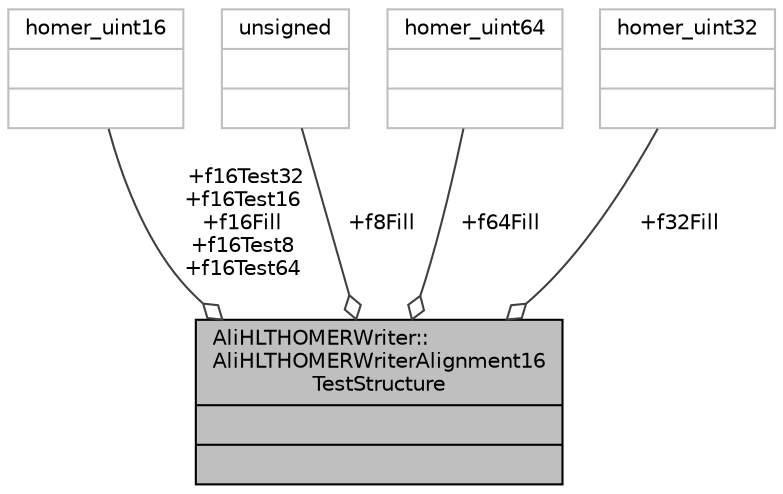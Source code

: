 digraph "AliHLTHOMERWriter::AliHLTHOMERWriterAlignment16TestStructure"
{
 // INTERACTIVE_SVG=YES
  bgcolor="transparent";
  edge [fontname="Helvetica",fontsize="10",labelfontname="Helvetica",labelfontsize="10"];
  node [fontname="Helvetica",fontsize="10",shape=record];
  Node1 [label="{AliHLTHOMERWriter::\lAliHLTHOMERWriterAlignment16\lTestStructure\n||}",height=0.2,width=0.4,color="black", fillcolor="grey75", style="filled", fontcolor="black"];
  Node2 -> Node1 [color="grey25",fontsize="10",style="solid",label=" +f16Test32\n+f16Test16\n+f16Fill\n+f16Test8\n+f16Test64" ,arrowhead="odiamond",fontname="Helvetica"];
  Node2 [label="{homer_uint16\n||}",height=0.2,width=0.4,color="grey75"];
  Node3 -> Node1 [color="grey25",fontsize="10",style="solid",label=" +f8Fill" ,arrowhead="odiamond",fontname="Helvetica"];
  Node3 [label="{unsigned\n||}",height=0.2,width=0.4,color="grey75"];
  Node4 -> Node1 [color="grey25",fontsize="10",style="solid",label=" +f64Fill" ,arrowhead="odiamond",fontname="Helvetica"];
  Node4 [label="{homer_uint64\n||}",height=0.2,width=0.4,color="grey75"];
  Node5 -> Node1 [color="grey25",fontsize="10",style="solid",label=" +f32Fill" ,arrowhead="odiamond",fontname="Helvetica"];
  Node5 [label="{homer_uint32\n||}",height=0.2,width=0.4,color="grey75"];
}
